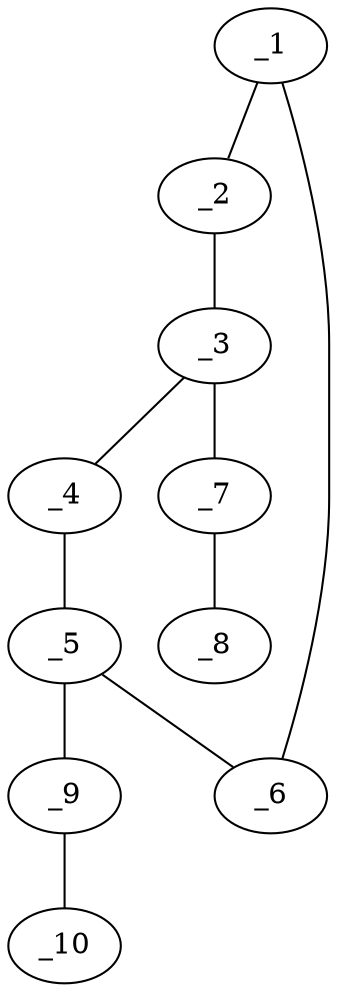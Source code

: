 graph molid650642 {
	_1	 [charge=0,
		chem=2,
		symbol="O  ",
		x="4.5981",
		y="-0.75"];
	_2	 [charge=0,
		chem=1,
		symbol="C  ",
		x="4.5981",
		y="0.25"];
	_1 -- _2	 [valence=1];
	_6	 [charge=0,
		chem=1,
		symbol="C  ",
		x="3.7321",
		y="-1.25"];
	_1 -- _6	 [valence=1];
	_3	 [charge=0,
		chem=1,
		symbol="C  ",
		x="3.7321",
		y="0.75"];
	_2 -- _3	 [valence=1];
	_4	 [charge=0,
		chem=5,
		symbol="S  ",
		x="2.866",
		y="0.25"];
	_3 -- _4	 [valence=1];
	_7	 [charge=0,
		chem=1,
		symbol="C  ",
		x="3.7321",
		y="1.75"];
	_3 -- _7	 [valence=1];
	_5	 [charge=0,
		chem=1,
		symbol="C  ",
		x="2.866",
		y="-0.75"];
	_4 -- _5	 [valence=1];
	_5 -- _6	 [valence=1];
	_9	 [charge=0,
		chem=1,
		symbol="C  ",
		x=2,
		y="-1.25"];
	_5 -- _9	 [valence=1];
	_8	 [charge=0,
		chem=5,
		symbol="S  ",
		x="4.5981",
		y="2.25"];
	_7 -- _8	 [valence=1];
	_10	 [charge=0,
		chem=5,
		symbol="S  ",
		x=2,
		y="-2.25"];
	_9 -- _10	 [valence=1];
}
